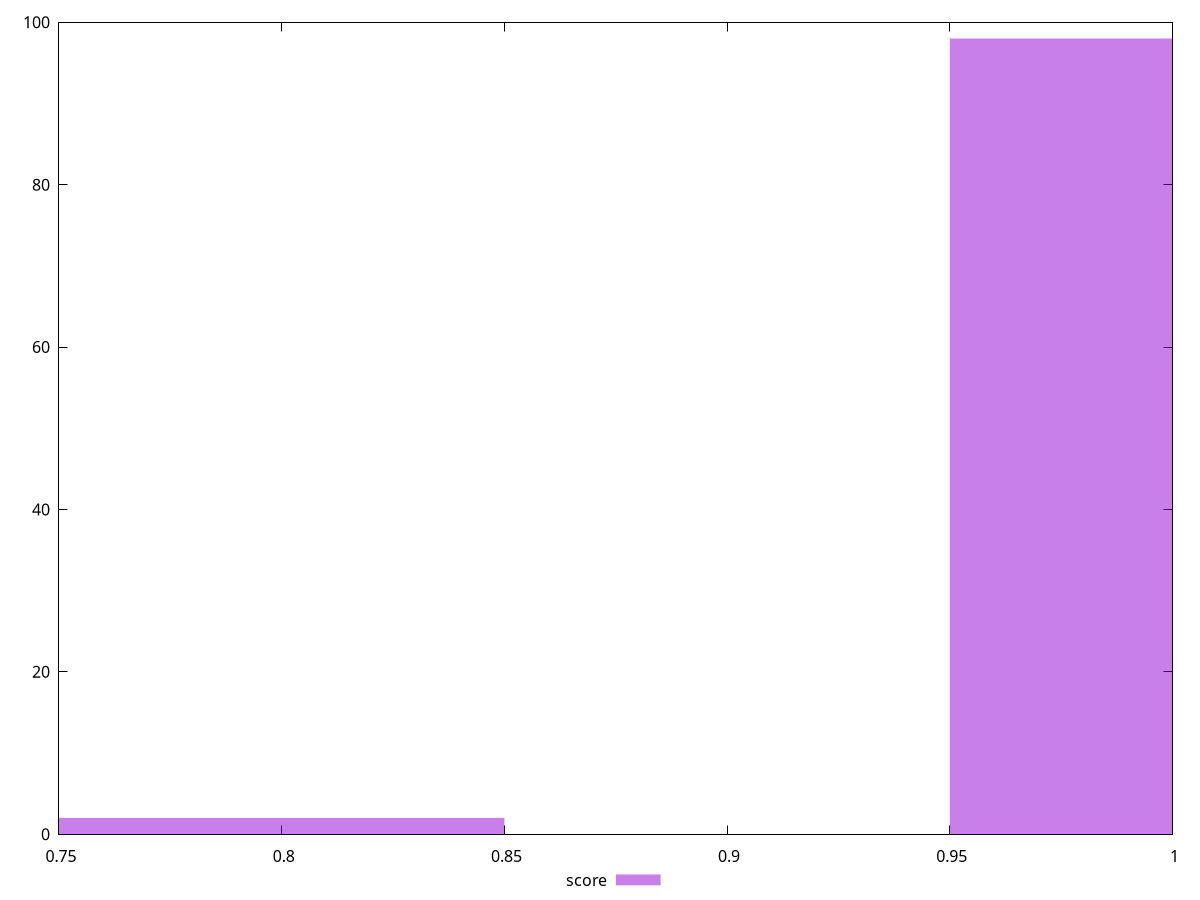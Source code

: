 reset

$score <<EOF
0.8 2
1 98
EOF

set key outside below
set boxwidth 0.1
set xrange [0.75:1]
set yrange [0:100]
set style fill transparent solid 0.5 noborder
set terminal svg size 640, 490 enhanced background rgb 'white'
set output "report_00007_2020-12-11T15:55:29.892Z/uses-rel-preconnect/samples/pages+cached/score/histogram.svg"

plot $score title "score" with boxes

reset
